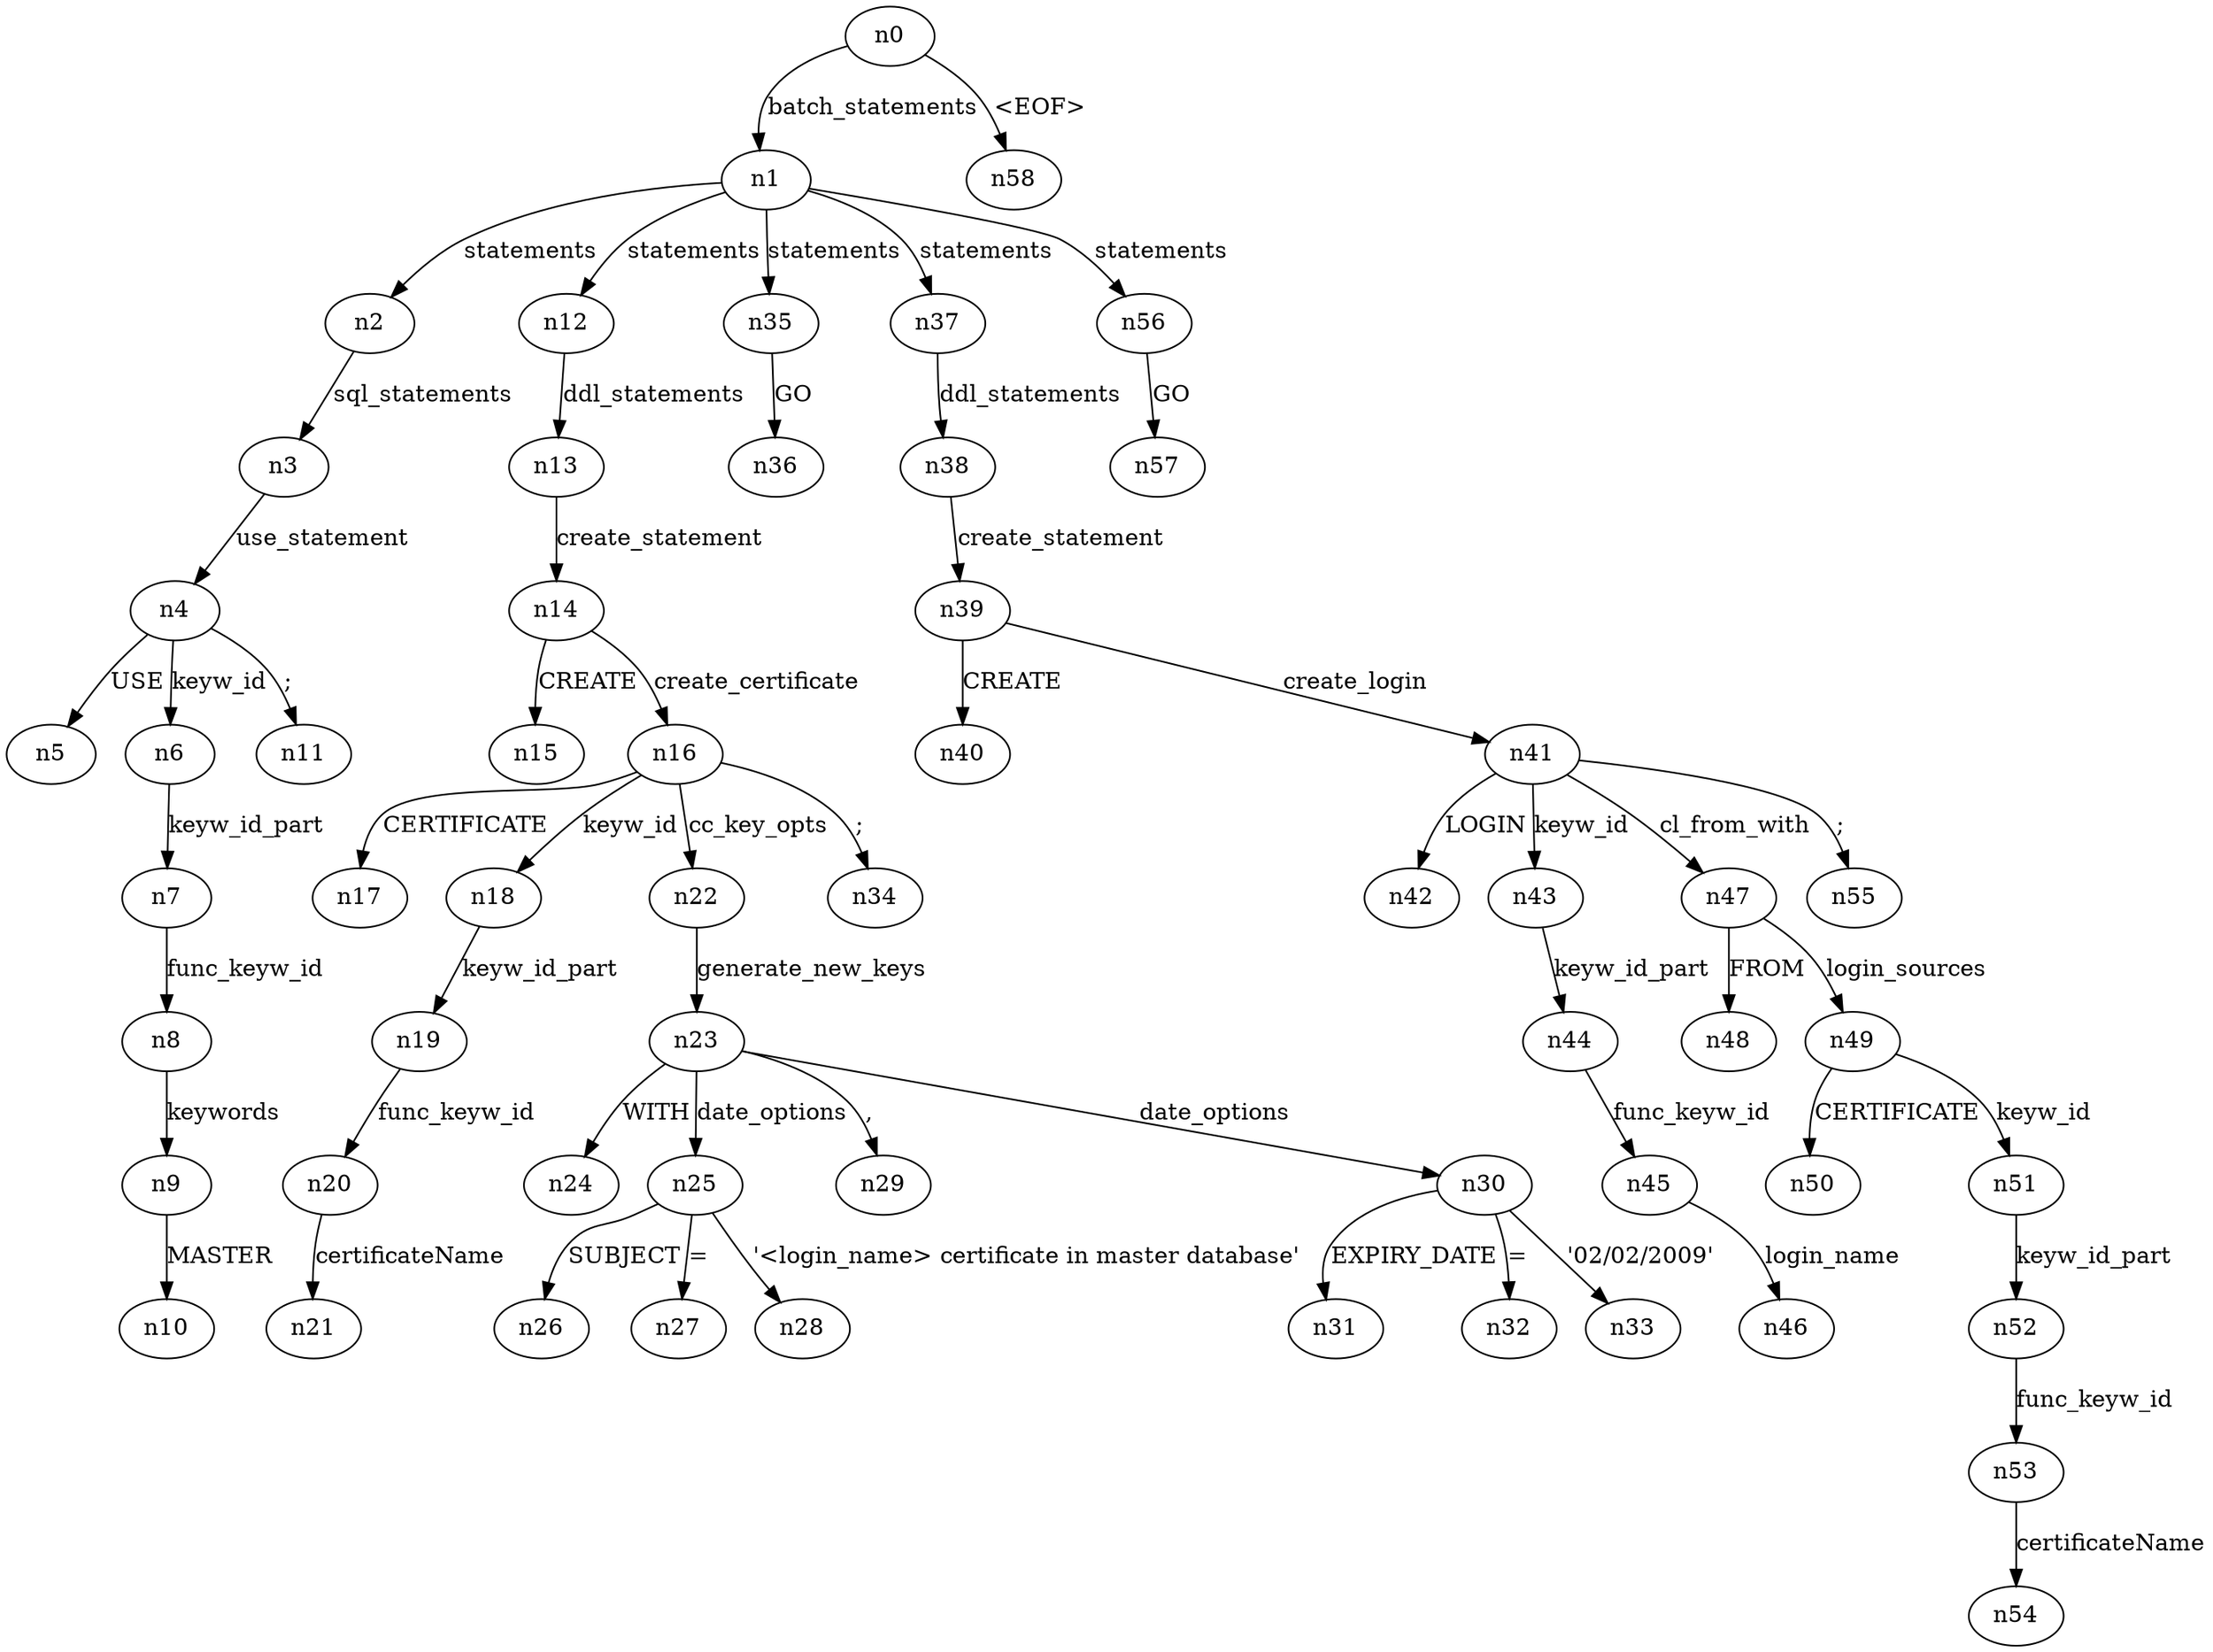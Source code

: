 digraph ParseTree {
  n0 -> n1 [label="batch_statements"];
  n1 -> n2 [label="statements"];
  n2 -> n3 [label="sql_statements"];
  n3 -> n4 [label="use_statement"];
  n4 -> n5 [label="USE"];
  n4 -> n6 [label="keyw_id"];
  n6 -> n7 [label="keyw_id_part"];
  n7 -> n8 [label="func_keyw_id"];
  n8 -> n9 [label="keywords"];
  n9 -> n10 [label="MASTER"];
  n4 -> n11 [label=";"];
  n1 -> n12 [label="statements"];
  n12 -> n13 [label="ddl_statements"];
  n13 -> n14 [label="create_statement"];
  n14 -> n15 [label="CREATE"];
  n14 -> n16 [label="create_certificate"];
  n16 -> n17 [label="CERTIFICATE"];
  n16 -> n18 [label="keyw_id"];
  n18 -> n19 [label="keyw_id_part"];
  n19 -> n20 [label="func_keyw_id"];
  n20 -> n21 [label="certificateName"];
  n16 -> n22 [label="cc_key_opts"];
  n22 -> n23 [label="generate_new_keys"];
  n23 -> n24 [label="WITH"];
  n23 -> n25 [label="date_options"];
  n25 -> n26 [label="SUBJECT"];
  n25 -> n27 [label="="];
  n25 -> n28 [label="'<login_name> certificate in master database'"];
  n23 -> n29 [label=","];
  n23 -> n30 [label="date_options"];
  n30 -> n31 [label="EXPIRY_DATE"];
  n30 -> n32 [label="="];
  n30 -> n33 [label="'02/02/2009'"];
  n16 -> n34 [label=";"];
  n1 -> n35 [label="statements"];
  n35 -> n36 [label="GO"];
  n1 -> n37 [label="statements"];
  n37 -> n38 [label="ddl_statements"];
  n38 -> n39 [label="create_statement"];
  n39 -> n40 [label="CREATE"];
  n39 -> n41 [label="create_login"];
  n41 -> n42 [label="LOGIN"];
  n41 -> n43 [label="keyw_id"];
  n43 -> n44 [label="keyw_id_part"];
  n44 -> n45 [label="func_keyw_id"];
  n45 -> n46 [label="login_name"];
  n41 -> n47 [label="cl_from_with"];
  n47 -> n48 [label="FROM"];
  n47 -> n49 [label="login_sources"];
  n49 -> n50 [label="CERTIFICATE"];
  n49 -> n51 [label="keyw_id"];
  n51 -> n52 [label="keyw_id_part"];
  n52 -> n53 [label="func_keyw_id"];
  n53 -> n54 [label="certificateName"];
  n41 -> n55 [label=";"];
  n1 -> n56 [label="statements"];
  n56 -> n57 [label="GO"];
  n0 -> n58 [label="<EOF>"];
}